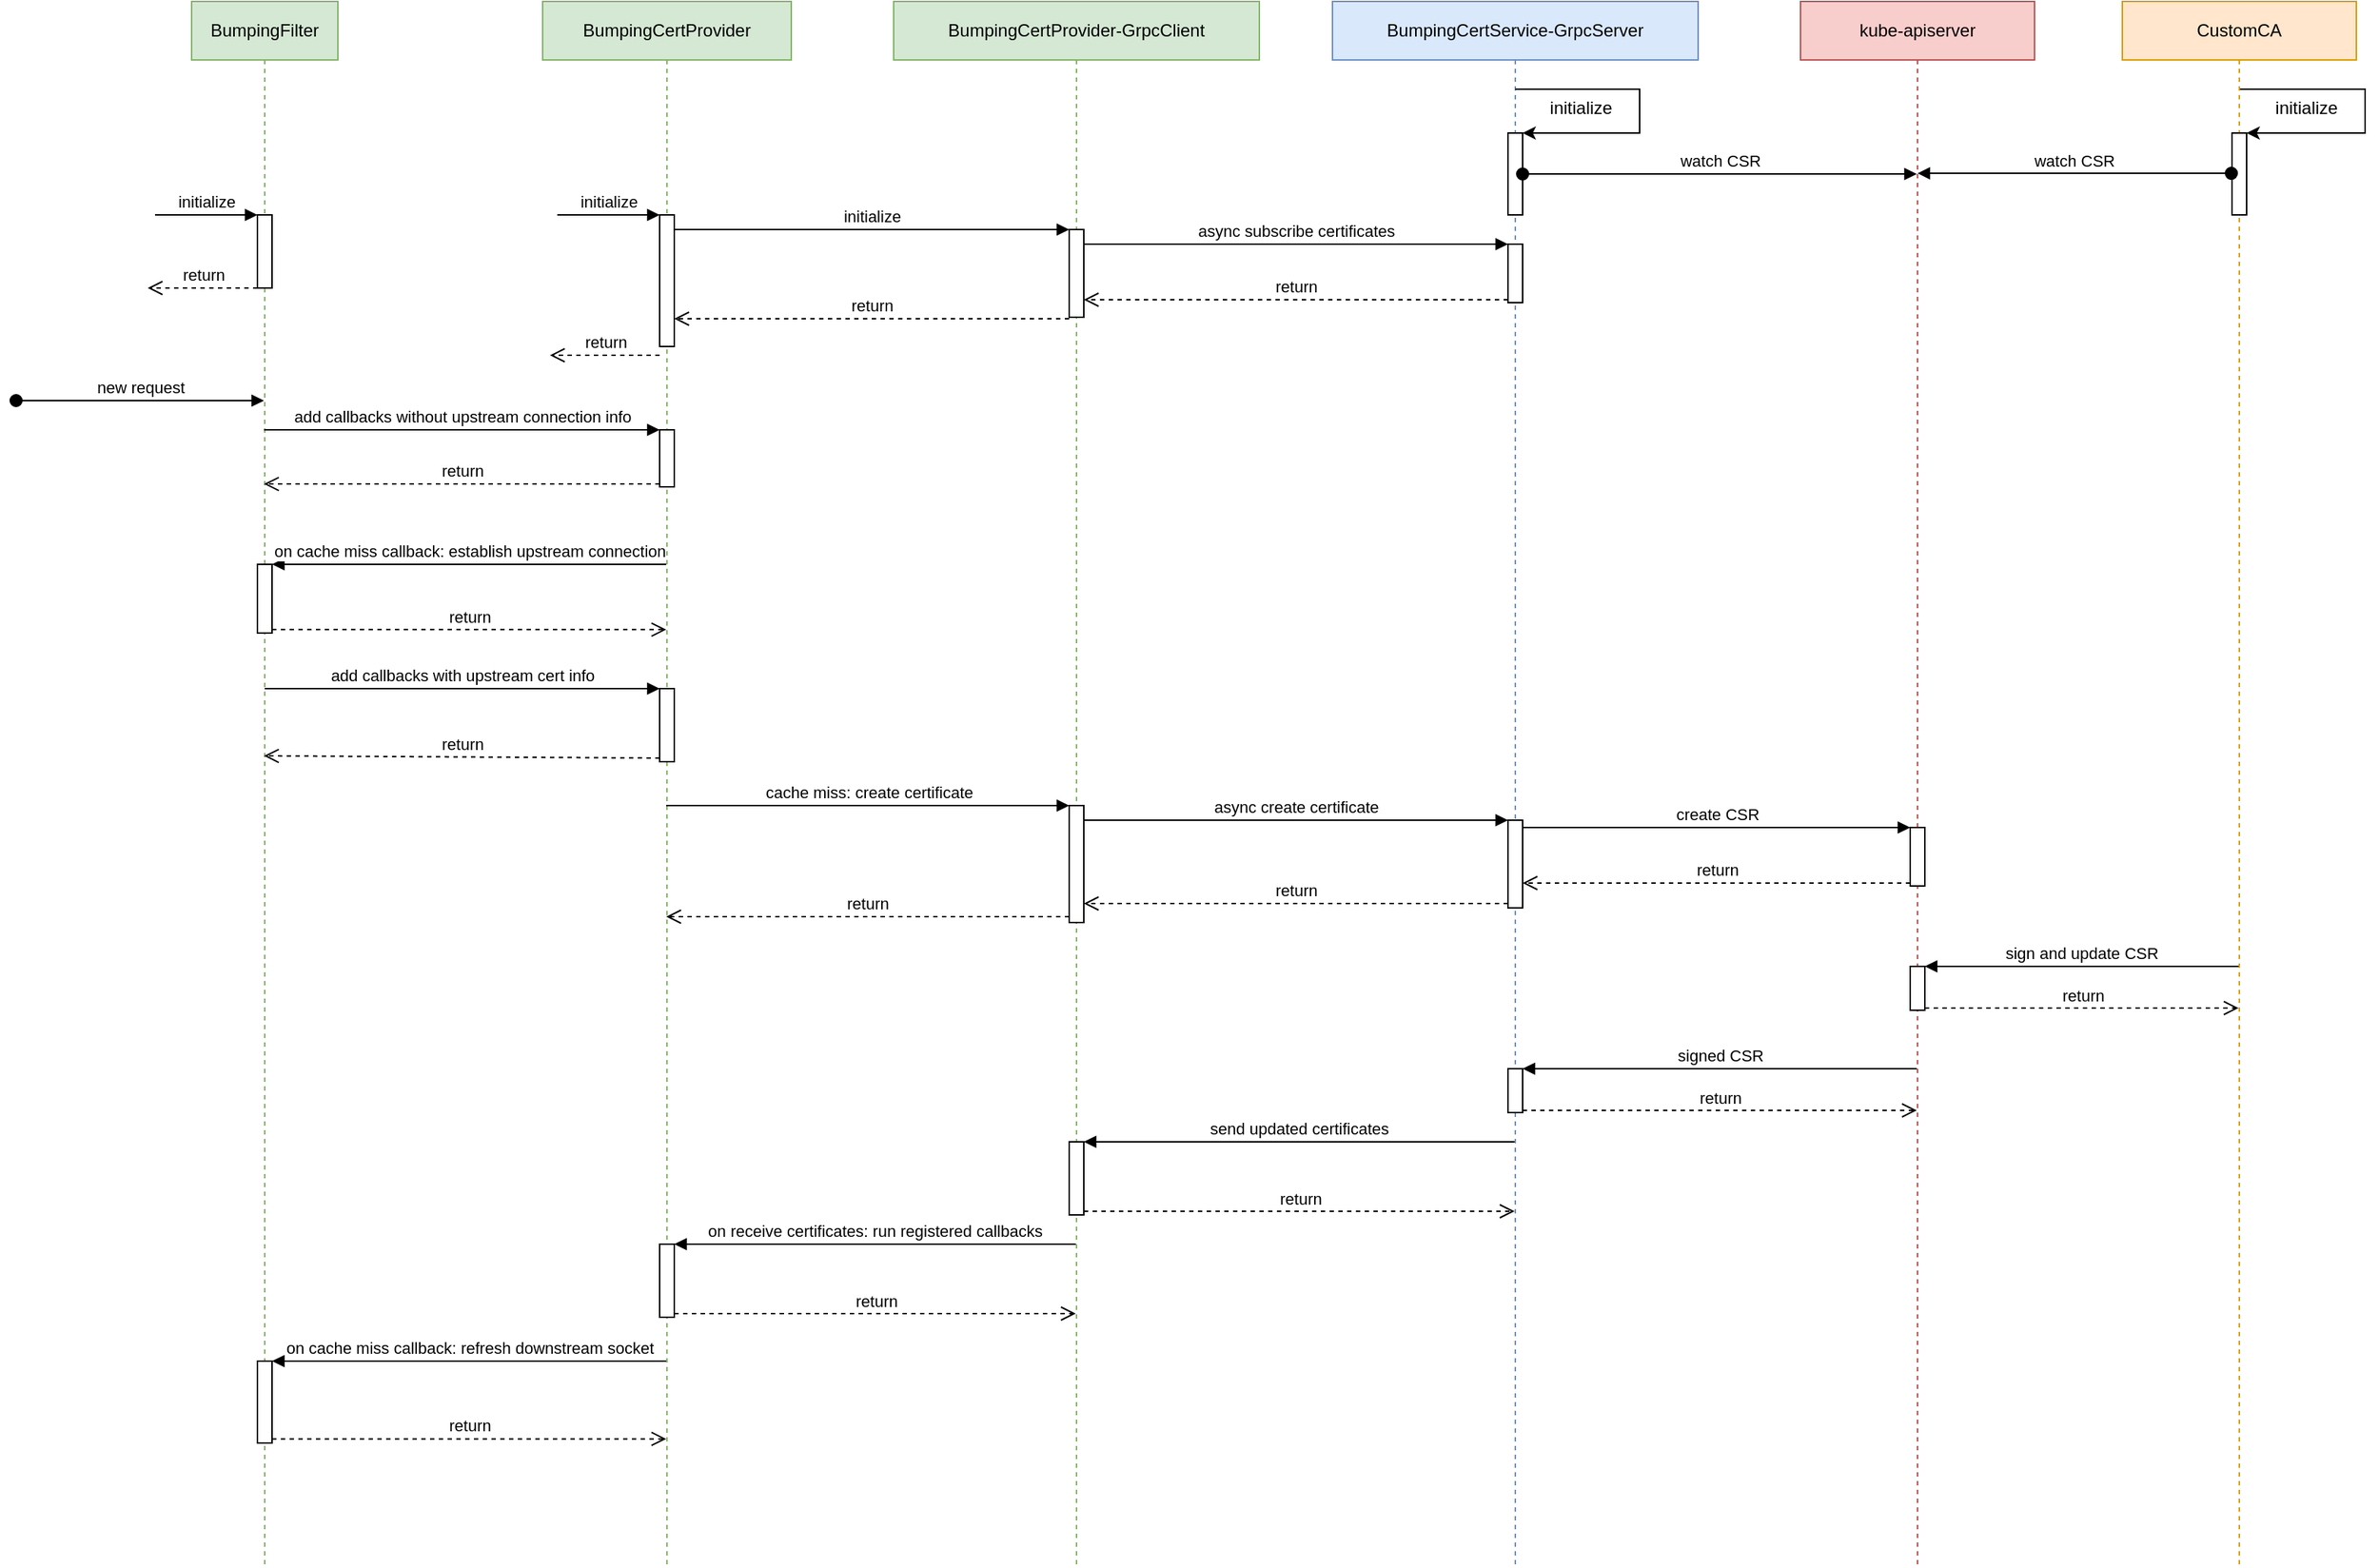 <mxfile version="20.7.4" type="github">
  <diagram name="Page-1" id="5YIQ6j-aH4ark_wvlMyv">
    <mxGraphModel dx="1484" dy="910" grid="1" gridSize="10" guides="1" tooltips="1" connect="1" arrows="1" fold="1" page="1" pageScale="1" pageWidth="850" pageHeight="1100" math="0" shadow="0">
      <root>
        <mxCell id="0" />
        <mxCell id="1" parent="0" />
        <mxCell id="0PErs6EqMwl34GyTN1hK-1" value="BumpingFilter" style="shape=umlLifeline;perimeter=lifelinePerimeter;whiteSpace=wrap;html=1;container=1;collapsible=0;recursiveResize=0;outlineConnect=0;fillColor=#d5e8d4;strokeColor=#82b366;" parent="1" vertex="1">
          <mxGeometry x="150" y="30" width="100" height="1070" as="geometry" />
        </mxCell>
        <mxCell id="0PErs6EqMwl34GyTN1hK-9" value="new request" style="html=1;verticalAlign=bottom;startArrow=oval;endArrow=block;startSize=8;rounded=0;" parent="0PErs6EqMwl34GyTN1hK-1" edge="1">
          <mxGeometry relative="1" as="geometry">
            <mxPoint x="-120" y="273" as="sourcePoint" />
            <mxPoint x="49.5" y="273" as="targetPoint" />
          </mxGeometry>
        </mxCell>
        <mxCell id="0PErs6EqMwl34GyTN1hK-21" value="" style="html=1;points=[];perimeter=orthogonalPerimeter;" parent="0PErs6EqMwl34GyTN1hK-1" vertex="1">
          <mxGeometry x="45" y="385" width="10" height="47" as="geometry" />
        </mxCell>
        <mxCell id="0PErs6EqMwl34GyTN1hK-31" value="" style="html=1;points=[];perimeter=orthogonalPerimeter;" parent="0PErs6EqMwl34GyTN1hK-1" vertex="1">
          <mxGeometry x="45" y="146" width="10" height="50" as="geometry" />
        </mxCell>
        <mxCell id="0PErs6EqMwl34GyTN1hK-32" value="initialize" style="html=1;verticalAlign=bottom;endArrow=block;entryX=0;entryY=0;rounded=0;" parent="0PErs6EqMwl34GyTN1hK-1" target="0PErs6EqMwl34GyTN1hK-31" edge="1">
          <mxGeometry relative="1" as="geometry">
            <mxPoint x="-25" y="146" as="sourcePoint" />
          </mxGeometry>
        </mxCell>
        <mxCell id="0PErs6EqMwl34GyTN1hK-33" value="return" style="html=1;verticalAlign=bottom;endArrow=open;dashed=1;endSize=8;rounded=0;" parent="0PErs6EqMwl34GyTN1hK-1" source="0PErs6EqMwl34GyTN1hK-31" edge="1">
          <mxGeometry relative="1" as="geometry">
            <mxPoint x="-30" y="196" as="targetPoint" />
          </mxGeometry>
        </mxCell>
        <mxCell id="0PErs6EqMwl34GyTN1hK-45" value="" style="html=1;points=[];perimeter=orthogonalPerimeter;" parent="0PErs6EqMwl34GyTN1hK-1" vertex="1">
          <mxGeometry x="45" y="930" width="10" height="56" as="geometry" />
        </mxCell>
        <mxCell id="0PErs6EqMwl34GyTN1hK-46" value="on cache miss callback: refresh downstream socket" style="html=1;verticalAlign=bottom;endArrow=block;rounded=0;" parent="0PErs6EqMwl34GyTN1hK-1" target="0PErs6EqMwl34GyTN1hK-45" edge="1">
          <mxGeometry relative="1" as="geometry">
            <mxPoint x="324.5" y="930" as="sourcePoint" />
          </mxGeometry>
        </mxCell>
        <mxCell id="0PErs6EqMwl34GyTN1hK-47" value="return" style="html=1;verticalAlign=bottom;endArrow=open;dashed=1;endSize=8;exitX=1;exitY=0.95;rounded=0;" parent="0PErs6EqMwl34GyTN1hK-1" source="0PErs6EqMwl34GyTN1hK-45" edge="1">
          <mxGeometry relative="1" as="geometry">
            <mxPoint x="324.5" y="983.2" as="targetPoint" />
          </mxGeometry>
        </mxCell>
        <mxCell id="0PErs6EqMwl34GyTN1hK-2" value="BumpingCertProvider" style="shape=umlLifeline;perimeter=lifelinePerimeter;whiteSpace=wrap;html=1;container=1;collapsible=0;recursiveResize=0;outlineConnect=0;fillColor=#d5e8d4;strokeColor=#82b366;" parent="1" vertex="1">
          <mxGeometry x="390" y="30" width="170" height="1070" as="geometry" />
        </mxCell>
        <mxCell id="0PErs6EqMwl34GyTN1hK-18" value="" style="html=1;points=[];perimeter=orthogonalPerimeter;" parent="0PErs6EqMwl34GyTN1hK-2" vertex="1">
          <mxGeometry x="80" y="293" width="10" height="39" as="geometry" />
        </mxCell>
        <mxCell id="0PErs6EqMwl34GyTN1hK-24" value="" style="html=1;points=[];perimeter=orthogonalPerimeter;" parent="0PErs6EqMwl34GyTN1hK-2" vertex="1">
          <mxGeometry x="80" y="470" width="10" height="50" as="geometry" />
        </mxCell>
        <mxCell id="0PErs6EqMwl34GyTN1hK-35" value="" style="html=1;points=[];perimeter=orthogonalPerimeter;" parent="0PErs6EqMwl34GyTN1hK-2" vertex="1">
          <mxGeometry x="80" y="146" width="10" height="90" as="geometry" />
        </mxCell>
        <mxCell id="0PErs6EqMwl34GyTN1hK-36" value="initialize" style="html=1;verticalAlign=bottom;endArrow=block;entryX=0;entryY=0;rounded=0;" parent="0PErs6EqMwl34GyTN1hK-2" target="0PErs6EqMwl34GyTN1hK-35" edge="1">
          <mxGeometry relative="1" as="geometry">
            <mxPoint x="10" y="146" as="sourcePoint" />
          </mxGeometry>
        </mxCell>
        <mxCell id="0PErs6EqMwl34GyTN1hK-37" value="return" style="html=1;verticalAlign=bottom;endArrow=open;dashed=1;endSize=8;rounded=0;" parent="0PErs6EqMwl34GyTN1hK-2" edge="1">
          <mxGeometry relative="1" as="geometry">
            <mxPoint x="5" y="242" as="targetPoint" />
            <mxPoint x="80" y="242" as="sourcePoint" />
          </mxGeometry>
        </mxCell>
        <mxCell id="0PErs6EqMwl34GyTN1hK-3" value="BumpingCertProvider-GrpcClient" style="shape=umlLifeline;perimeter=lifelinePerimeter;whiteSpace=wrap;html=1;container=1;collapsible=0;recursiveResize=0;outlineConnect=0;fillColor=#d5e8d4;strokeColor=#82b366;" parent="1" vertex="1">
          <mxGeometry x="630" y="30" width="250" height="1070" as="geometry" />
        </mxCell>
        <mxCell id="0PErs6EqMwl34GyTN1hK-39" value="" style="html=1;points=[];perimeter=orthogonalPerimeter;" parent="0PErs6EqMwl34GyTN1hK-3" vertex="1">
          <mxGeometry x="120" y="156" width="10" height="60" as="geometry" />
        </mxCell>
        <mxCell id="0PErs6EqMwl34GyTN1hK-48" value="" style="html=1;points=[];perimeter=orthogonalPerimeter;" parent="0PErs6EqMwl34GyTN1hK-3" vertex="1">
          <mxGeometry x="120" y="550" width="10" height="80" as="geometry" />
        </mxCell>
        <mxCell id="0PErs6EqMwl34GyTN1hK-60" value="" style="html=1;points=[];perimeter=orthogonalPerimeter;" parent="0PErs6EqMwl34GyTN1hK-3" vertex="1">
          <mxGeometry x="120" y="780" width="10" height="50" as="geometry" />
        </mxCell>
        <mxCell id="0PErs6EqMwl34GyTN1hK-4" value="BumpingCertService-GrpcServer" style="shape=umlLifeline;perimeter=lifelinePerimeter;whiteSpace=wrap;html=1;container=1;collapsible=0;recursiveResize=0;outlineConnect=0;fillColor=#dae8fc;strokeColor=#6c8ebf;" parent="1" vertex="1">
          <mxGeometry x="930" y="30" width="250" height="1070" as="geometry" />
        </mxCell>
        <mxCell id="0PErs6EqMwl34GyTN1hK-42" value="" style="html=1;points=[];perimeter=orthogonalPerimeter;" parent="0PErs6EqMwl34GyTN1hK-4" vertex="1">
          <mxGeometry x="120" y="166" width="10" height="40" as="geometry" />
        </mxCell>
        <mxCell id="0PErs6EqMwl34GyTN1hK-51" value="" style="html=1;points=[];perimeter=orthogonalPerimeter;" parent="0PErs6EqMwl34GyTN1hK-4" vertex="1">
          <mxGeometry x="120" y="560" width="10" height="60" as="geometry" />
        </mxCell>
        <mxCell id="jaHCk8AFd_SzIgvSJR2J-18" value="" style="html=1;points=[];perimeter=orthogonalPerimeter;" vertex="1" parent="0PErs6EqMwl34GyTN1hK-4">
          <mxGeometry x="120" y="90" width="10" height="56" as="geometry" />
        </mxCell>
        <mxCell id="jaHCk8AFd_SzIgvSJR2J-21" value="" style="endArrow=classic;html=1;rounded=0;" edge="1" parent="0PErs6EqMwl34GyTN1hK-4" source="0PErs6EqMwl34GyTN1hK-4" target="jaHCk8AFd_SzIgvSJR2J-18">
          <mxGeometry width="50" height="50" relative="1" as="geometry">
            <mxPoint x="124.5" y="88" as="sourcePoint" />
            <mxPoint x="125" y="108" as="targetPoint" />
            <Array as="points">
              <mxPoint x="170" y="60" />
              <mxPoint x="210" y="60" />
              <mxPoint x="210" y="90" />
            </Array>
          </mxGeometry>
        </mxCell>
        <mxCell id="jaHCk8AFd_SzIgvSJR2J-22" value="initialize" style="text;html=1;strokeColor=none;fillColor=none;align=center;verticalAlign=middle;whiteSpace=wrap;rounded=0;" vertex="1" parent="0PErs6EqMwl34GyTN1hK-4">
          <mxGeometry x="140" y="63" width="60" height="20" as="geometry" />
        </mxCell>
        <mxCell id="jaHCk8AFd_SzIgvSJR2J-35" value="" style="html=1;points=[];perimeter=orthogonalPerimeter;" vertex="1" parent="0PErs6EqMwl34GyTN1hK-4">
          <mxGeometry x="120" y="730" width="10" height="30" as="geometry" />
        </mxCell>
        <mxCell id="0PErs6EqMwl34GyTN1hK-5" value="CustomCA" style="shape=umlLifeline;perimeter=lifelinePerimeter;whiteSpace=wrap;html=1;container=1;collapsible=0;recursiveResize=0;outlineConnect=0;fillColor=#ffe6cc;strokeColor=#d79b00;" parent="1" vertex="1">
          <mxGeometry x="1470" y="30" width="160" height="1070" as="geometry" />
        </mxCell>
        <mxCell id="jaHCk8AFd_SzIgvSJR2J-24" value="" style="html=1;points=[];perimeter=orthogonalPerimeter;" vertex="1" parent="0PErs6EqMwl34GyTN1hK-5">
          <mxGeometry x="75" y="90" width="10" height="56" as="geometry" />
        </mxCell>
        <mxCell id="jaHCk8AFd_SzIgvSJR2J-25" value="" style="endArrow=classic;html=1;rounded=0;" edge="1" parent="0PErs6EqMwl34GyTN1hK-5" target="jaHCk8AFd_SzIgvSJR2J-24">
          <mxGeometry width="50" height="50" relative="1" as="geometry">
            <mxPoint x="80.5" y="60" as="sourcePoint" />
            <mxPoint x="-849" y="78" as="targetPoint" />
            <Array as="points">
              <mxPoint x="126" y="60" />
              <mxPoint x="166" y="60" />
              <mxPoint x="166" y="90" />
            </Array>
          </mxGeometry>
        </mxCell>
        <mxCell id="jaHCk8AFd_SzIgvSJR2J-26" value="initialize" style="text;html=1;strokeColor=none;fillColor=none;align=center;verticalAlign=middle;whiteSpace=wrap;rounded=0;" vertex="1" parent="0PErs6EqMwl34GyTN1hK-5">
          <mxGeometry x="96" y="63" width="60" height="20" as="geometry" />
        </mxCell>
        <mxCell id="0PErs6EqMwl34GyTN1hK-19" value="add callbacks without upstream connection info" style="html=1;verticalAlign=bottom;endArrow=block;entryX=0;entryY=0;rounded=0;" parent="1" target="0PErs6EqMwl34GyTN1hK-18" edge="1">
          <mxGeometry relative="1" as="geometry">
            <mxPoint x="199.5" y="323" as="sourcePoint" />
          </mxGeometry>
        </mxCell>
        <mxCell id="0PErs6EqMwl34GyTN1hK-20" value="return" style="html=1;verticalAlign=bottom;endArrow=open;dashed=1;endSize=8;exitX=0;exitY=0.95;rounded=0;" parent="1" source="0PErs6EqMwl34GyTN1hK-18" edge="1">
          <mxGeometry relative="1" as="geometry">
            <mxPoint x="199.5" y="360.05" as="targetPoint" />
          </mxGeometry>
        </mxCell>
        <mxCell id="0PErs6EqMwl34GyTN1hK-22" value="on cache miss callback: establish upstream connection" style="html=1;verticalAlign=bottom;endArrow=block;entryX=1;entryY=0;rounded=0;" parent="1" target="0PErs6EqMwl34GyTN1hK-21" edge="1">
          <mxGeometry relative="1" as="geometry">
            <mxPoint x="474.5" y="415" as="sourcePoint" />
          </mxGeometry>
        </mxCell>
        <mxCell id="0PErs6EqMwl34GyTN1hK-23" value="return" style="html=1;verticalAlign=bottom;endArrow=open;dashed=1;endSize=8;exitX=1;exitY=0.95;rounded=0;" parent="1" source="0PErs6EqMwl34GyTN1hK-21" edge="1">
          <mxGeometry relative="1" as="geometry">
            <mxPoint x="474.5" y="459.65" as="targetPoint" />
          </mxGeometry>
        </mxCell>
        <mxCell id="0PErs6EqMwl34GyTN1hK-25" value="add callbacks with upstream cert info" style="html=1;verticalAlign=bottom;endArrow=block;entryX=0;entryY=0;rounded=0;" parent="1" target="0PErs6EqMwl34GyTN1hK-24" edge="1" source="0PErs6EqMwl34GyTN1hK-1">
          <mxGeometry relative="1" as="geometry">
            <mxPoint x="199.5" y="470" as="sourcePoint" />
          </mxGeometry>
        </mxCell>
        <mxCell id="0PErs6EqMwl34GyTN1hK-26" value="return" style="html=1;verticalAlign=bottom;endArrow=open;dashed=1;endSize=8;exitX=0;exitY=0.95;rounded=0;" parent="1" source="0PErs6EqMwl34GyTN1hK-24" edge="1">
          <mxGeometry relative="1" as="geometry">
            <mxPoint x="199.5" y="546" as="targetPoint" />
          </mxGeometry>
        </mxCell>
        <mxCell id="0PErs6EqMwl34GyTN1hK-40" value="initialize" style="html=1;verticalAlign=bottom;endArrow=block;entryX=0;entryY=0;rounded=0;" parent="1" source="0PErs6EqMwl34GyTN1hK-35" target="0PErs6EqMwl34GyTN1hK-39" edge="1">
          <mxGeometry relative="1" as="geometry">
            <mxPoint x="680" y="166" as="sourcePoint" />
          </mxGeometry>
        </mxCell>
        <mxCell id="0PErs6EqMwl34GyTN1hK-41" value="return" style="html=1;verticalAlign=bottom;endArrow=open;dashed=1;endSize=8;exitX=0;exitY=0.95;rounded=0;" parent="1" edge="1">
          <mxGeometry relative="1" as="geometry">
            <mxPoint x="480" y="247" as="targetPoint" />
            <mxPoint x="750" y="247" as="sourcePoint" />
          </mxGeometry>
        </mxCell>
        <mxCell id="0PErs6EqMwl34GyTN1hK-43" value="async subscribe certificates" style="html=1;verticalAlign=bottom;endArrow=block;entryX=0;entryY=0;rounded=0;" parent="1" source="0PErs6EqMwl34GyTN1hK-39" target="0PErs6EqMwl34GyTN1hK-42" edge="1">
          <mxGeometry relative="1" as="geometry">
            <mxPoint x="980" y="196" as="sourcePoint" />
          </mxGeometry>
        </mxCell>
        <mxCell id="0PErs6EqMwl34GyTN1hK-44" value="return" style="html=1;verticalAlign=bottom;endArrow=open;dashed=1;endSize=8;exitX=0;exitY=0.95;rounded=0;" parent="1" source="0PErs6EqMwl34GyTN1hK-42" target="0PErs6EqMwl34GyTN1hK-39" edge="1">
          <mxGeometry relative="1" as="geometry">
            <mxPoint x="980" y="272" as="targetPoint" />
          </mxGeometry>
        </mxCell>
        <mxCell id="0PErs6EqMwl34GyTN1hK-49" value="cache miss: create certificate" style="html=1;verticalAlign=bottom;endArrow=block;entryX=0;entryY=0;rounded=0;" parent="1" target="0PErs6EqMwl34GyTN1hK-48" edge="1">
          <mxGeometry relative="1" as="geometry">
            <mxPoint x="474.5" y="580" as="sourcePoint" />
          </mxGeometry>
        </mxCell>
        <mxCell id="0PErs6EqMwl34GyTN1hK-50" value="return" style="html=1;verticalAlign=bottom;endArrow=open;dashed=1;endSize=8;exitX=0;exitY=0.95;rounded=0;" parent="1" source="0PErs6EqMwl34GyTN1hK-48" edge="1">
          <mxGeometry relative="1" as="geometry">
            <mxPoint x="474.5" y="656" as="targetPoint" />
          </mxGeometry>
        </mxCell>
        <mxCell id="0PErs6EqMwl34GyTN1hK-52" value="async create certificate" style="html=1;verticalAlign=bottom;endArrow=block;entryX=0;entryY=0;rounded=0;" parent="1" source="0PErs6EqMwl34GyTN1hK-48" target="0PErs6EqMwl34GyTN1hK-51" edge="1">
          <mxGeometry relative="1" as="geometry">
            <mxPoint x="810" y="690" as="sourcePoint" />
          </mxGeometry>
        </mxCell>
        <mxCell id="0PErs6EqMwl34GyTN1hK-53" value="return" style="html=1;verticalAlign=bottom;endArrow=open;dashed=1;endSize=8;exitX=0;exitY=0.95;rounded=0;" parent="1" source="0PErs6EqMwl34GyTN1hK-51" target="0PErs6EqMwl34GyTN1hK-48" edge="1">
          <mxGeometry relative="1" as="geometry">
            <mxPoint x="810" y="766" as="targetPoint" />
          </mxGeometry>
        </mxCell>
        <mxCell id="0PErs6EqMwl34GyTN1hK-55" value="create CSR" style="html=1;verticalAlign=bottom;endArrow=block;entryX=0;entryY=0;rounded=0;" parent="1" source="0PErs6EqMwl34GyTN1hK-51" target="0PErs6EqMwl34GyTN1hK-54" edge="1">
          <mxGeometry relative="1" as="geometry">
            <mxPoint x="1170" y="680" as="sourcePoint" />
          </mxGeometry>
        </mxCell>
        <mxCell id="0PErs6EqMwl34GyTN1hK-56" value="return" style="html=1;verticalAlign=bottom;endArrow=open;dashed=1;endSize=8;exitX=0;exitY=0.95;rounded=0;" parent="1" source="0PErs6EqMwl34GyTN1hK-54" target="0PErs6EqMwl34GyTN1hK-51" edge="1">
          <mxGeometry relative="1" as="geometry">
            <mxPoint x="1170" y="756" as="targetPoint" />
          </mxGeometry>
        </mxCell>
        <mxCell id="0PErs6EqMwl34GyTN1hK-58" value="sign and update CSR" style="html=1;verticalAlign=bottom;endArrow=block;entryX=1;entryY=0;rounded=0;" parent="1" target="0PErs6EqMwl34GyTN1hK-57" edge="1">
          <mxGeometry relative="1" as="geometry">
            <mxPoint x="1549.5" y="690" as="sourcePoint" />
          </mxGeometry>
        </mxCell>
        <mxCell id="0PErs6EqMwl34GyTN1hK-59" value="return" style="html=1;verticalAlign=bottom;endArrow=open;dashed=1;endSize=8;exitX=1;exitY=0.95;rounded=0;" parent="1" source="0PErs6EqMwl34GyTN1hK-57" edge="1">
          <mxGeometry relative="1" as="geometry">
            <mxPoint x="1549.5" y="718.5" as="targetPoint" />
          </mxGeometry>
        </mxCell>
        <mxCell id="0PErs6EqMwl34GyTN1hK-61" value="send updated certificates" style="html=1;verticalAlign=bottom;endArrow=block;rounded=0;" parent="1" target="0PErs6EqMwl34GyTN1hK-60" edge="1">
          <mxGeometry relative="1" as="geometry">
            <mxPoint x="1054.5" y="810" as="sourcePoint" />
            <mxPoint x="755" y="780" as="targetPoint" />
            <Array as="points">
              <mxPoint x="990" y="810" />
            </Array>
          </mxGeometry>
        </mxCell>
        <mxCell id="0PErs6EqMwl34GyTN1hK-62" value="return" style="html=1;verticalAlign=bottom;endArrow=open;dashed=1;endSize=8;exitX=1;exitY=0.95;rounded=0;" parent="1" source="0PErs6EqMwl34GyTN1hK-60" edge="1">
          <mxGeometry relative="1" as="geometry">
            <mxPoint x="1054.5" y="857.5" as="targetPoint" />
          </mxGeometry>
        </mxCell>
        <mxCell id="0PErs6EqMwl34GyTN1hK-64" value="on receive certificates: run registered callbacks" style="html=1;verticalAlign=bottom;endArrow=block;entryX=1;entryY=0;rounded=0;" parent="1" target="0PErs6EqMwl34GyTN1hK-63" edge="1">
          <mxGeometry relative="1" as="geometry">
            <mxPoint x="754.5" y="880" as="sourcePoint" />
          </mxGeometry>
        </mxCell>
        <mxCell id="0PErs6EqMwl34GyTN1hK-65" value="return" style="html=1;verticalAlign=bottom;endArrow=open;dashed=1;endSize=8;exitX=1;exitY=0.95;rounded=0;" parent="1" source="0PErs6EqMwl34GyTN1hK-63" edge="1">
          <mxGeometry relative="1" as="geometry">
            <mxPoint x="754.5" y="927.5" as="targetPoint" />
          </mxGeometry>
        </mxCell>
        <mxCell id="0PErs6EqMwl34GyTN1hK-63" value="" style="html=1;points=[];perimeter=orthogonalPerimeter;" parent="1" vertex="1">
          <mxGeometry x="470" y="880" width="10" height="50" as="geometry" />
        </mxCell>
        <mxCell id="jaHCk8AFd_SzIgvSJR2J-2" value="kube-apiserver" style="shape=umlLifeline;perimeter=lifelinePerimeter;whiteSpace=wrap;html=1;container=1;collapsible=0;recursiveResize=0;outlineConnect=0;fillColor=#f8cecc;strokeColor=#b85450;" vertex="1" parent="1">
          <mxGeometry x="1250" y="30" width="160" height="1070" as="geometry" />
        </mxCell>
        <mxCell id="0PErs6EqMwl34GyTN1hK-54" value="" style="html=1;points=[];perimeter=orthogonalPerimeter;" parent="jaHCk8AFd_SzIgvSJR2J-2" vertex="1">
          <mxGeometry x="75" y="565" width="10" height="40" as="geometry" />
        </mxCell>
        <mxCell id="0PErs6EqMwl34GyTN1hK-57" value="" style="html=1;points=[];perimeter=orthogonalPerimeter;" parent="jaHCk8AFd_SzIgvSJR2J-2" vertex="1">
          <mxGeometry x="75" y="660" width="10" height="30" as="geometry" />
        </mxCell>
        <mxCell id="jaHCk8AFd_SzIgvSJR2J-30" value="watch CSR" style="html=1;verticalAlign=bottom;startArrow=oval;startFill=1;endArrow=block;startSize=8;rounded=0;" edge="1" parent="1" source="jaHCk8AFd_SzIgvSJR2J-18" target="jaHCk8AFd_SzIgvSJR2J-2">
          <mxGeometry width="60" relative="1" as="geometry">
            <mxPoint x="1160" y="150" as="sourcePoint" />
            <mxPoint x="1220" y="150" as="targetPoint" />
          </mxGeometry>
        </mxCell>
        <mxCell id="jaHCk8AFd_SzIgvSJR2J-31" value="watch CSR" style="html=1;verticalAlign=bottom;startArrow=oval;startFill=1;endArrow=block;startSize=8;rounded=0;exitX=-0.044;exitY=0.492;exitDx=0;exitDy=0;exitPerimeter=0;" edge="1" parent="1" source="jaHCk8AFd_SzIgvSJR2J-24" target="jaHCk8AFd_SzIgvSJR2J-2">
          <mxGeometry width="60" relative="1" as="geometry">
            <mxPoint x="1070" y="158" as="sourcePoint" />
            <mxPoint x="1339.5" y="158" as="targetPoint" />
          </mxGeometry>
        </mxCell>
        <mxCell id="jaHCk8AFd_SzIgvSJR2J-33" value="signed CSR" style="html=1;verticalAlign=bottom;endArrow=block;entryX=1;entryY=0;rounded=0;" edge="1" parent="1" target="jaHCk8AFd_SzIgvSJR2J-35" source="jaHCk8AFd_SzIgvSJR2J-2">
          <mxGeometry relative="1" as="geometry">
            <mxPoint x="1274.5" y="760" as="sourcePoint" />
          </mxGeometry>
        </mxCell>
        <mxCell id="jaHCk8AFd_SzIgvSJR2J-34" value="return" style="html=1;verticalAlign=bottom;endArrow=open;dashed=1;endSize=8;exitX=1;exitY=0.95;rounded=0;" edge="1" parent="1" source="jaHCk8AFd_SzIgvSJR2J-35" target="jaHCk8AFd_SzIgvSJR2J-2">
          <mxGeometry relative="1" as="geometry">
            <mxPoint x="1274.5" y="788.5" as="targetPoint" />
          </mxGeometry>
        </mxCell>
      </root>
    </mxGraphModel>
  </diagram>
</mxfile>
